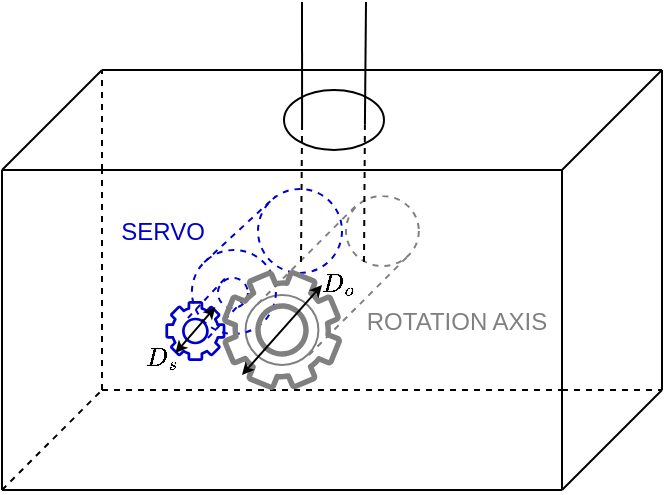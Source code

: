 <mxfile version="15.8.6" type="device"><diagram id="k5aYevhulrp7V6tlPvuN" name="Page-1"><mxGraphModel dx="569" dy="314" grid="1" gridSize="10" guides="1" tooltips="1" connect="1" arrows="1" fold="1" page="1" pageScale="1" pageWidth="827" pageHeight="1169" math="1" shadow="0"><root><mxCell id="0"/><mxCell id="1" parent="0"/><mxCell id="rWGTa2Nheo7QbA5vjwSm-15" value="" style="endArrow=none;html=1;rounded=0;" edge="1" parent="1"><mxGeometry width="50" height="50" relative="1" as="geometry"><mxPoint x="440" y="440" as="sourcePoint"/><mxPoint x="490" y="390" as="targetPoint"/></mxGeometry></mxCell><mxCell id="rWGTa2Nheo7QbA5vjwSm-17" value="" style="endArrow=none;html=1;rounded=0;" edge="1" parent="1"><mxGeometry width="50" height="50" relative="1" as="geometry"><mxPoint x="440" y="600" as="sourcePoint"/><mxPoint x="490" y="550" as="targetPoint"/></mxGeometry></mxCell><mxCell id="rWGTa2Nheo7QbA5vjwSm-18" value="" style="endArrow=none;html=1;rounded=0;" edge="1" parent="1"><mxGeometry width="50" height="50" relative="1" as="geometry"><mxPoint x="160" y="440" as="sourcePoint"/><mxPoint x="210" y="390" as="targetPoint"/></mxGeometry></mxCell><mxCell id="rWGTa2Nheo7QbA5vjwSm-19" value="" style="endArrow=none;html=1;rounded=0;exitX=0;exitY=1;exitDx=0;exitDy=0;dashed=1;" edge="1" parent="1"><mxGeometry width="50" height="50" relative="1" as="geometry"><mxPoint x="210.0" y="550" as="sourcePoint"/><mxPoint x="210" y="440" as="targetPoint"/></mxGeometry></mxCell><mxCell id="rWGTa2Nheo7QbA5vjwSm-20" value="" style="endArrow=none;html=1;rounded=0;jumpStyle=none;dashed=1;" edge="1" parent="1"><mxGeometry width="50" height="50" relative="1" as="geometry"><mxPoint x="210" y="550" as="sourcePoint"/><mxPoint x="440" y="550" as="targetPoint"/></mxGeometry></mxCell><mxCell id="rWGTa2Nheo7QbA5vjwSm-21" value="" style="endArrow=none;html=1;rounded=0;dashed=1;" edge="1" parent="1"><mxGeometry width="50" height="50" relative="1" as="geometry"><mxPoint x="160" y="600" as="sourcePoint"/><mxPoint x="210" y="550" as="targetPoint"/></mxGeometry></mxCell><mxCell id="rWGTa2Nheo7QbA5vjwSm-23" value="" style="ellipse;whiteSpace=wrap;html=1;shadow=0;sketch=0;strokeColor=#808080;strokeWidth=1;fillColor=none;gradientColor=none;gradientDirection=radial;" vertex="1" parent="1"><mxGeometry x="281.8" y="502.5" width="36.41" height="35" as="geometry"/></mxCell><mxCell id="rWGTa2Nheo7QbA5vjwSm-24" value="" style="endArrow=none;html=1;rounded=0;jumpStyle=none;" edge="1" parent="1"><mxGeometry width="50" height="50" relative="1" as="geometry"><mxPoint x="160" y="600" as="sourcePoint"/><mxPoint x="440" y="600" as="targetPoint"/></mxGeometry></mxCell><mxCell id="rWGTa2Nheo7QbA5vjwSm-25" value="" style="endArrow=none;html=1;rounded=0;jumpStyle=none;" edge="1" parent="1"><mxGeometry width="50" height="50" relative="1" as="geometry"><mxPoint x="160" y="440" as="sourcePoint"/><mxPoint x="440" y="440" as="targetPoint"/></mxGeometry></mxCell><mxCell id="rWGTa2Nheo7QbA5vjwSm-26" value="" style="endArrow=none;html=1;rounded=0;jumpStyle=none;" edge="1" parent="1"><mxGeometry width="50" height="50" relative="1" as="geometry"><mxPoint x="160" y="600" as="sourcePoint"/><mxPoint x="160" y="440" as="targetPoint"/></mxGeometry></mxCell><mxCell id="rWGTa2Nheo7QbA5vjwSm-27" value="" style="endArrow=none;html=1;rounded=0;jumpStyle=none;" edge="1" parent="1"><mxGeometry width="50" height="50" relative="1" as="geometry"><mxPoint x="440" y="600" as="sourcePoint"/><mxPoint x="440" y="440" as="targetPoint"/></mxGeometry></mxCell><mxCell id="rWGTa2Nheo7QbA5vjwSm-28" value="" style="endArrow=none;html=1;rounded=0;jumpStyle=none;" edge="1" parent="1"><mxGeometry width="50" height="50" relative="1" as="geometry"><mxPoint x="490" y="550" as="sourcePoint"/><mxPoint x="490" y="390" as="targetPoint"/></mxGeometry></mxCell><mxCell id="rWGTa2Nheo7QbA5vjwSm-29" value="" style="endArrow=none;html=1;rounded=0;jumpStyle=none;" edge="1" parent="1"><mxGeometry width="50" height="50" relative="1" as="geometry"><mxPoint x="210" y="390" as="sourcePoint"/><mxPoint x="490" y="390" as="targetPoint"/></mxGeometry></mxCell><mxCell id="rWGTa2Nheo7QbA5vjwSm-30" value="" style="endArrow=none;html=1;rounded=0;jumpStyle=none;dashed=1;" edge="1" parent="1"><mxGeometry width="50" height="50" relative="1" as="geometry"><mxPoint x="210" y="440" as="sourcePoint"/><mxPoint x="210" y="390" as="targetPoint"/></mxGeometry></mxCell><mxCell id="rWGTa2Nheo7QbA5vjwSm-31" value="" style="endArrow=none;html=1;rounded=0;jumpStyle=none;dashed=1;" edge="1" parent="1"><mxGeometry width="50" height="50" relative="1" as="geometry"><mxPoint x="440" y="550" as="sourcePoint"/><mxPoint x="490" y="550" as="targetPoint"/></mxGeometry></mxCell><mxCell id="rWGTa2Nheo7QbA5vjwSm-32" value="" style="ellipse;whiteSpace=wrap;html=1;shadow=0;sketch=0;strokeColor=#808080;strokeWidth=1;fillColor=none;gradientColor=none;gradientDirection=radial;dashed=1;" vertex="1" parent="1"><mxGeometry x="332.0" y="453" width="36.41" height="35" as="geometry"/></mxCell><mxCell id="rWGTa2Nheo7QbA5vjwSm-33" value="" style="endArrow=none;html=1;rounded=0;dashed=1;strokeColor=#808080;" edge="1" parent="1"><mxGeometry width="50" height="50" relative="1" as="geometry"><mxPoint x="287.8" y="507" as="sourcePoint"/><mxPoint x="337.8" y="457" as="targetPoint"/></mxGeometry></mxCell><mxCell id="rWGTa2Nheo7QbA5vjwSm-35" value="" style="endArrow=none;html=1;rounded=0;dashed=1;strokeColor=#808080;" edge="1" parent="1"><mxGeometry width="50" height="50" relative="1" as="geometry"><mxPoint x="313.5" y="532.5" as="sourcePoint"/><mxPoint x="363.5" y="482.5" as="targetPoint"/></mxGeometry></mxCell><mxCell id="rWGTa2Nheo7QbA5vjwSm-56" value="" style="endArrow=none;html=1;rounded=0;jumpStyle=none;exitX=1;exitY=1;exitDx=0;exitDy=0;" edge="1" parent="1"><mxGeometry width="50" height="50" relative="1" as="geometry"><mxPoint x="341.459" y="417.097" as="sourcePoint"/><mxPoint x="342" y="356" as="targetPoint"/></mxGeometry></mxCell><mxCell id="rWGTa2Nheo7QbA5vjwSm-57" value="" style="endArrow=none;html=1;rounded=0;jumpStyle=none;exitX=0;exitY=1;exitDx=0;exitDy=0;" edge="1" parent="1"><mxGeometry width="50" height="50" relative="1" as="geometry"><mxPoint x="310.041" y="417.097" as="sourcePoint"/><mxPoint x="310" y="356" as="targetPoint"/></mxGeometry></mxCell><mxCell id="rWGTa2Nheo7QbA5vjwSm-58" value="" style="ellipse;whiteSpace=wrap;html=1;shadow=0;sketch=0;strokeColor=#000000;strokeWidth=1;fillColor=none;gradientColor=none;gradientDirection=radial;" vertex="1" parent="1"><mxGeometry x="301" y="400" width="50" height="30" as="geometry"/></mxCell><mxCell id="rWGTa2Nheo7QbA5vjwSm-61" value="" style="endArrow=none;html=1;rounded=0;jumpStyle=none;entryX=1;entryY=1;entryDx=0;entryDy=0;dashed=1;" edge="1" parent="1"><mxGeometry width="50" height="50" relative="1" as="geometry"><mxPoint x="341" y="486" as="sourcePoint"/><mxPoint x="341.459" y="417.097" as="targetPoint"/></mxGeometry></mxCell><mxCell id="rWGTa2Nheo7QbA5vjwSm-67" value="ROTATION AXIS" style="text;html=1;align=center;verticalAlign=middle;resizable=0;points=[];autosize=1;strokeColor=none;fillColor=none;fontColor=#808080;" vertex="1" parent="1"><mxGeometry x="332" y="505.5" width="110" height="20" as="geometry"/></mxCell><mxCell id="rWGTa2Nheo7QbA5vjwSm-68" value="" style="group;strokeColor=none;labelBorderColor=#7EFF3D;" vertex="1" connectable="0" parent="1"><mxGeometry x="241.7" y="449.5" width="88.3" height="86" as="geometry"/></mxCell><mxCell id="rWGTa2Nheo7QbA5vjwSm-49" value="" style="ellipse;whiteSpace=wrap;html=1;aspect=fixed;shadow=0;sketch=0;strokeWidth=1;gradientDirection=radial;dashed=1;strokeColor=#0000CC;fillColor=none;" vertex="1" parent="rWGTa2Nheo7QbA5vjwSm-68"><mxGeometry x="46.3" width="42" height="42" as="geometry"/></mxCell><mxCell id="rWGTa2Nheo7QbA5vjwSm-51" value="" style="endArrow=none;html=1;rounded=0;jumpStyle=none;exitX=0;exitY=0;exitDx=0;exitDy=0;dashed=1;fillColor=#647687;strokeColor=#0000CC;" edge="1" parent="rWGTa2Nheo7QbA5vjwSm-68"><mxGeometry width="50" height="50" relative="1" as="geometry"><mxPoint x="19.401" y="36.651" as="sourcePoint"/><mxPoint x="55.25" y="3.5" as="targetPoint"/></mxGeometry></mxCell><mxCell id="rWGTa2Nheo7QbA5vjwSm-54" value="" style="ellipse;whiteSpace=wrap;html=1;aspect=fixed;shadow=0;sketch=0;strokeWidth=1;gradientDirection=radial;dashed=1;strokeColor=#0000CC;fillColor=none;" vertex="1" parent="rWGTa2Nheo7QbA5vjwSm-68"><mxGeometry x="13.25" y="30.5" width="42" height="42" as="geometry"/></mxCell><mxCell id="rWGTa2Nheo7QbA5vjwSm-52" value="" style="ellipse;whiteSpace=wrap;html=1;aspect=fixed;shadow=0;sketch=0;strokeColor=#0000CC;strokeWidth=1;fillColor=none;gradientDirection=radial;dashed=1;fontColor=#ffffff;" vertex="1" parent="rWGTa2Nheo7QbA5vjwSm-68"><mxGeometry x="26.25" y="44.5" width="15" height="15" as="geometry"/></mxCell><mxCell id="rWGTa2Nheo7QbA5vjwSm-53" value="" style="sketch=0;outlineConnect=0;fontColor=#ffffff;fillColor=#0000CC;strokeColor=#0000CC;dashed=0;verticalLabelPosition=bottom;verticalAlign=top;align=center;html=1;fontSize=12;fontStyle=0;aspect=fixed;pointerEvents=1;shape=mxgraph.aws4.gear;shadow=0;" vertex="1" parent="rWGTa2Nheo7QbA5vjwSm-68"><mxGeometry y="56" width="30" height="30" as="geometry"/></mxCell><mxCell id="rWGTa2Nheo7QbA5vjwSm-65" value="" style="endArrow=none;html=1;rounded=0;dashed=1;jumpStyle=none;fillColor=#647687;strokeColor=#0000CC;" edge="1" parent="rWGTa2Nheo7QbA5vjwSm-68"><mxGeometry width="50" height="50" relative="1" as="geometry"><mxPoint x="11.25" y="64.5" as="sourcePoint"/><mxPoint x="30" y="44.5" as="targetPoint"/></mxGeometry></mxCell><mxCell id="rWGTa2Nheo7QbA5vjwSm-66" value="" style="endArrow=none;html=1;rounded=0;dashed=1;jumpStyle=none;fillColor=#647687;strokeColor=#0000CC;" edge="1" parent="rWGTa2Nheo7QbA5vjwSm-68"><mxGeometry width="50" height="50" relative="1" as="geometry"><mxPoint x="21.25" y="74.5" as="sourcePoint"/><mxPoint x="40" y="54.5" as="targetPoint"/></mxGeometry></mxCell><mxCell id="rWGTa2Nheo7QbA5vjwSm-75" value="" style="endArrow=classic;startArrow=classic;html=1;rounded=0;fontColor=#808080;strokeColor=#000000;jumpStyle=none;endSize=3;startSize=3;jumpSize=6;" edge="1" parent="rWGTa2Nheo7QbA5vjwSm-68"><mxGeometry width="50" height="50" relative="1" as="geometry"><mxPoint x="5" y="82" as="sourcePoint"/><mxPoint x="25" y="59" as="targetPoint"/></mxGeometry></mxCell><mxCell id="rWGTa2Nheo7QbA5vjwSm-69" value="" style="endArrow=none;html=1;rounded=0;jumpStyle=none;entryX=1;entryY=1;entryDx=0;entryDy=0;dashed=1;" edge="1" parent="1"><mxGeometry width="50" height="50" relative="1" as="geometry"><mxPoint x="309.5" y="486" as="sourcePoint"/><mxPoint x="310.034" y="417.057" as="targetPoint"/></mxGeometry></mxCell><mxCell id="rWGTa2Nheo7QbA5vjwSm-70" value="SERVO" style="text;html=1;align=center;verticalAlign=middle;resizable=0;points=[];autosize=1;strokeColor=none;fillColor=none;fontColor=#0000CC;" vertex="1" parent="1"><mxGeometry x="210" y="460.5" width="60" height="20" as="geometry"/></mxCell><mxCell id="rWGTa2Nheo7QbA5vjwSm-55" value="" style="sketch=0;outlineConnect=0;fontColor=#232F3E;gradientColor=none;fillColor=#808080;strokeColor=none;dashed=0;verticalLabelPosition=bottom;verticalAlign=top;align=center;html=1;fontSize=12;fontStyle=0;aspect=fixed;pointerEvents=1;shape=mxgraph.aws4.gear;shadow=0;rotation=22;spacing=2;strokeWidth=1;" vertex="1" parent="1"><mxGeometry x="270" y="490" width="60" height="60" as="geometry"/></mxCell><mxCell id="rWGTa2Nheo7QbA5vjwSm-72" value="" style="endArrow=classic;startArrow=classic;html=1;rounded=0;fontColor=#808080;strokeColor=#000000;jumpStyle=none;endSize=3;startSize=3;jumpSize=6;" edge="1" parent="1"><mxGeometry width="50" height="50" relative="1" as="geometry"><mxPoint x="280" y="542.5" as="sourcePoint"/><mxPoint x="320" y="497.5" as="targetPoint"/></mxGeometry></mxCell><mxCell id="rWGTa2Nheo7QbA5vjwSm-73" value="&lt;span style=&quot;font-family: helvetica; font-size: 11px; font-style: normal; letter-spacing: normal; text-align: center; text-indent: 0px; text-transform: none; word-spacing: 0px; background-color: rgb(248, 249, 250); display: inline; float: none;&quot;&gt;\[D_o\]&lt;/span&gt;" style="text;whiteSpace=wrap;html=1;fontColor=#000000;fontSize=11;fontStyle=0" vertex="1" parent="1"><mxGeometry x="318.21" y="472.5" width="30" height="30" as="geometry"/></mxCell><mxCell id="rWGTa2Nheo7QbA5vjwSm-76" value="&lt;span style=&quot;font-family: &amp;#34;helvetica&amp;#34; ; font-size: 11px ; font-style: normal ; letter-spacing: normal ; text-align: center ; text-indent: 0px ; text-transform: none ; word-spacing: 0px ; background-color: rgb(248 , 249 , 250) ; display: inline ; float: none&quot;&gt;\[D_s\]&lt;/span&gt;" style="text;whiteSpace=wrap;html=1;fontColor=#000000;fontSize=11;fontStyle=0" vertex="1" parent="1"><mxGeometry x="230.0" y="510" width="30" height="30" as="geometry"/></mxCell></root></mxGraphModel></diagram></mxfile>